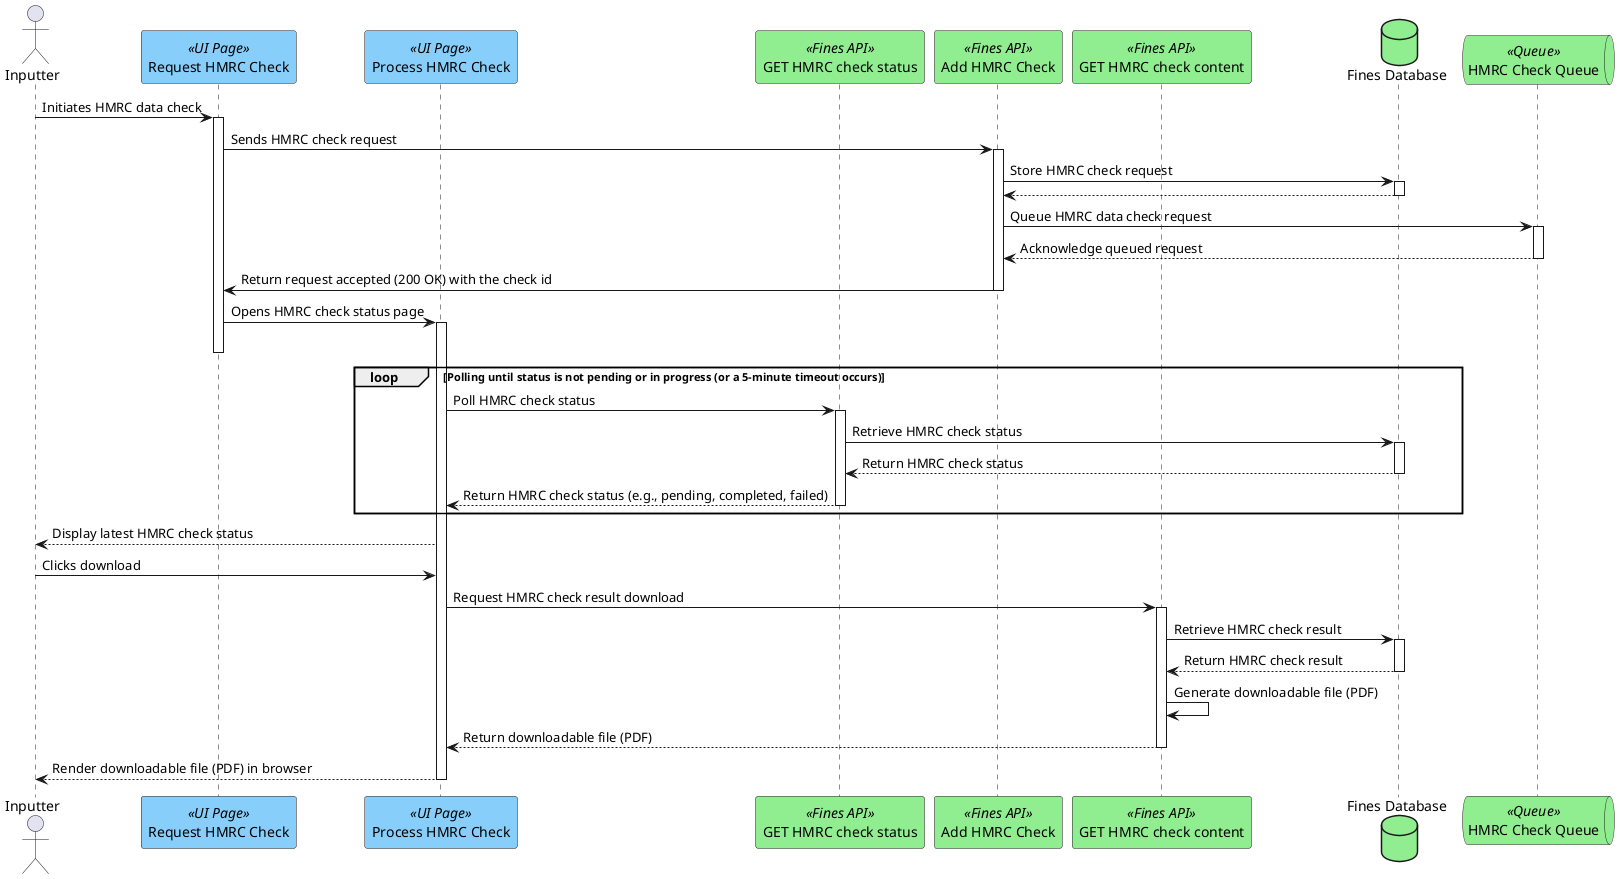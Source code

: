 @startuml
actor "Inputter" as user

participant "Request HMRC Check" as requestHmrcCheckUI <<UI Page>> #lightskyblue
participant "Process HMRC Check" as processHmrcCheckUI <<UI Page>> #lightskyblue
participant "GET HMRC check status" as hmrcCheckStatusAPI <<Fines API>> #lightgreen
participant "Add HMRC Check" as requestHmrcCheck <<Fines API>> #lightgreen
participant "GET HMRC check content" as downloadHmrcCheckResult <<Fines API>> #lightgreen
database "Fines Database" as db #lightgreen
queue "HMRC Check Queue" as hmrcQueue <<Queue>> #lightgreen


user -> requestHmrcCheckUI ++ : Initiates HMRC data check
requestHmrcCheckUI -> requestHmrcCheck ++ : Sends HMRC check request
requestHmrcCheck -> db ++ : Store HMRC check request
db --> requestHmrcCheck --
requestHmrcCheck -> hmrcQueue ++ : Queue HMRC data check request
hmrcQueue --> requestHmrcCheck -- : Acknowledge queued request
requestHmrcCheck -> requestHmrcCheckUI -- : Return request accepted (200 OK) with the check id

requestHmrcCheckUI -> processHmrcCheckUI ++ : Opens HMRC check status page
requestHmrcCheckUI--
loop Polling until status is not pending or in progress (or a 5-minute timeout occurs)
    processHmrcCheckUI -> hmrcCheckStatusAPI ++ : Poll HMRC check status
    hmrcCheckStatusAPI -> db ++ : Retrieve HMRC check status
    db --> hmrcCheckStatusAPI -- : Return HMRC check status
    hmrcCheckStatusAPI --> processHmrcCheckUI -- : Return HMRC check status (e.g., pending, completed, failed)
end

processHmrcCheckUI --> user : Display latest HMRC check status

user -> processHmrcCheckUI  : Clicks download
processHmrcCheckUI -> downloadHmrcCheckResult ++ : Request HMRC check result download
downloadHmrcCheckResult -> db ++ : Retrieve HMRC check result
db --> downloadHmrcCheckResult -- : Return HMRC check result
downloadHmrcCheckResult -> downloadHmrcCheckResult : Generate downloadable file (PDF)
downloadHmrcCheckResult --> processHmrcCheckUI -- : Return downloadable file (PDF)
processHmrcCheckUI --> user -- : Render downloadable file (PDF) in browser


@enduml
